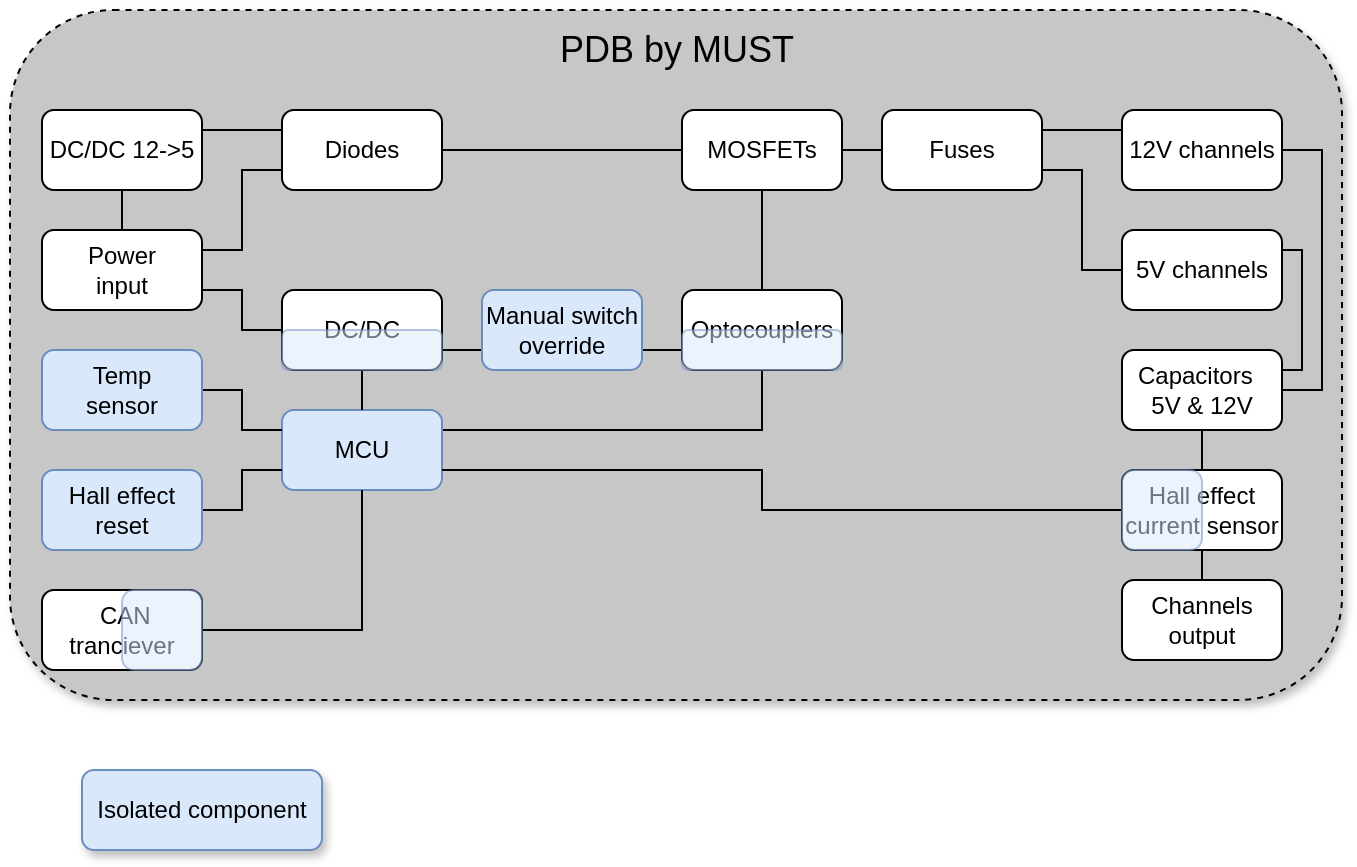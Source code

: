 <mxfile version="13.10.2" type="github">
  <diagram id="mOb9kf1dEFKgJrMuP9Ut" name="Page-1">
    <mxGraphModel dx="1422" dy="831" grid="1" gridSize="10" guides="1" tooltips="1" connect="1" arrows="1" fold="1" page="1" pageScale="1" pageWidth="827" pageHeight="1169" math="0" shadow="0">
      <root>
        <mxCell id="0" />
        <mxCell id="1" parent="0" />
        <mxCell id="WhEAyp4Lanr-WaNayqxS-29" value="" style="rounded=1;whiteSpace=wrap;html=1;dashed=1;fillColor=#C7C7C7;shadow=1;" parent="1" vertex="1">
          <mxGeometry x="44" y="260" width="666" height="345" as="geometry" />
        </mxCell>
        <mxCell id="WhEAyp4Lanr-WaNayqxS-4" style="edgeStyle=orthogonalEdgeStyle;rounded=0;orthogonalLoop=1;jettySize=auto;html=1;exitX=1;exitY=0.25;exitDx=0;exitDy=0;entryX=0.5;entryY=1;entryDx=0;entryDy=0;endArrow=none;endFill=0;" parent="1" source="M4zJr3y5VQ9-pN1_80o7-2" target="jy2dtfiHnZVBwJ6IzQmm-30" edge="1">
          <mxGeometry relative="1" as="geometry" />
        </mxCell>
        <mxCell id="M4zJr3y5VQ9-pN1_80o7-2" value="&lt;div&gt;MCU&lt;/div&gt;" style="rounded=1;whiteSpace=wrap;html=1;fillColor=#dae8fc;strokeColor=#6c8ebf;" parent="1" vertex="1">
          <mxGeometry x="180" y="460" width="80" height="40" as="geometry" />
        </mxCell>
        <mxCell id="WhEAyp4Lanr-WaNayqxS-51" style="edgeStyle=orthogonalEdgeStyle;rounded=0;orthogonalLoop=1;jettySize=auto;html=1;exitX=1;exitY=0.25;exitDx=0;exitDy=0;entryX=0;entryY=0.25;entryDx=0;entryDy=0;endArrow=none;endFill=0;" parent="1" source="M4zJr3y5VQ9-pN1_80o7-3" target="M4zJr3y5VQ9-pN1_80o7-14" edge="1">
          <mxGeometry relative="1" as="geometry" />
        </mxCell>
        <mxCell id="WhEAyp4Lanr-WaNayqxS-52" style="edgeStyle=orthogonalEdgeStyle;rounded=0;orthogonalLoop=1;jettySize=auto;html=1;exitX=1;exitY=0.75;exitDx=0;exitDy=0;entryX=0;entryY=0.5;entryDx=0;entryDy=0;endArrow=none;endFill=0;" parent="1" source="M4zJr3y5VQ9-pN1_80o7-3" target="M4zJr3y5VQ9-pN1_80o7-15" edge="1">
          <mxGeometry relative="1" as="geometry" />
        </mxCell>
        <mxCell id="M4zJr3y5VQ9-pN1_80o7-3" value="Fuses" style="rounded=1;whiteSpace=wrap;html=1;" parent="1" vertex="1">
          <mxGeometry x="480" y="310" width="80" height="40" as="geometry" />
        </mxCell>
        <mxCell id="WhEAyp4Lanr-WaNayqxS-26" style="edgeStyle=orthogonalEdgeStyle;rounded=0;orthogonalLoop=1;jettySize=auto;html=1;exitX=0;exitY=0.5;exitDx=0;exitDy=0;entryX=1;entryY=0.75;entryDx=0;entryDy=0;endArrow=none;endFill=0;" parent="1" source="M4zJr3y5VQ9-pN1_80o7-4" target="M4zJr3y5VQ9-pN1_80o7-2" edge="1">
          <mxGeometry relative="1" as="geometry">
            <Array as="points">
              <mxPoint x="420" y="510" />
              <mxPoint x="420" y="490" />
            </Array>
          </mxGeometry>
        </mxCell>
        <mxCell id="-dSVKsSqL4IivNA1f1fU-2" style="edgeStyle=orthogonalEdgeStyle;rounded=0;orthogonalLoop=1;jettySize=auto;html=1;exitX=0.5;exitY=1;exitDx=0;exitDy=0;endArrow=none;endFill=0;entryX=0.5;entryY=0;entryDx=0;entryDy=0;" parent="1" source="M4zJr3y5VQ9-pN1_80o7-4" target="WhEAyp4Lanr-WaNayqxS-17" edge="1">
          <mxGeometry relative="1" as="geometry">
            <mxPoint x="580" y="550" as="targetPoint" />
            <Array as="points">
              <mxPoint x="640" y="540" />
              <mxPoint x="640" y="540" />
            </Array>
          </mxGeometry>
        </mxCell>
        <mxCell id="M4zJr3y5VQ9-pN1_80o7-4" value="&lt;div&gt;Hall effect&lt;/div&gt;&lt;div&gt;current sensor&lt;/div&gt;" style="rounded=1;whiteSpace=wrap;html=1;" parent="1" vertex="1">
          <mxGeometry x="600" y="490" width="80" height="40" as="geometry" />
        </mxCell>
        <mxCell id="WhEAyp4Lanr-WaNayqxS-49" style="edgeStyle=orthogonalEdgeStyle;rounded=0;orthogonalLoop=1;jettySize=auto;html=1;exitX=1;exitY=0.25;exitDx=0;exitDy=0;entryX=0;entryY=0.25;entryDx=0;entryDy=0;endArrow=none;endFill=0;" parent="1" source="M4zJr3y5VQ9-pN1_80o7-6" target="M4zJr3y5VQ9-pN1_80o7-7" edge="1">
          <mxGeometry relative="1" as="geometry" />
        </mxCell>
        <mxCell id="M4zJr3y5VQ9-pN1_80o7-6" value="DC/DC 12-&amp;gt;5" style="rounded=1;whiteSpace=wrap;html=1;" parent="1" vertex="1">
          <mxGeometry x="60" y="310" width="80" height="40" as="geometry" />
        </mxCell>
        <mxCell id="WhEAyp4Lanr-WaNayqxS-54" style="edgeStyle=orthogonalEdgeStyle;rounded=0;orthogonalLoop=1;jettySize=auto;html=1;exitX=1;exitY=0.5;exitDx=0;exitDy=0;entryX=0;entryY=0.5;entryDx=0;entryDy=0;endArrow=none;endFill=0;" parent="1" source="M4zJr3y5VQ9-pN1_80o7-7" target="WhEAyp4Lanr-WaNayqxS-46" edge="1">
          <mxGeometry relative="1" as="geometry" />
        </mxCell>
        <mxCell id="M4zJr3y5VQ9-pN1_80o7-7" value="Diodes" style="rounded=1;whiteSpace=wrap;html=1;" parent="1" vertex="1">
          <mxGeometry x="180" y="310" width="80" height="40" as="geometry" />
        </mxCell>
        <mxCell id="WhEAyp4Lanr-WaNayqxS-53" style="edgeStyle=orthogonalEdgeStyle;rounded=0;orthogonalLoop=1;jettySize=auto;html=1;exitX=0.5;exitY=0;exitDx=0;exitDy=0;entryX=0.5;entryY=1;entryDx=0;entryDy=0;endArrow=none;endFill=0;" parent="1" source="M4zJr3y5VQ9-pN1_80o7-9" target="WhEAyp4Lanr-WaNayqxS-46" edge="1">
          <mxGeometry relative="1" as="geometry" />
        </mxCell>
        <mxCell id="M4zJr3y5VQ9-pN1_80o7-9" value="Optocouplers" style="rounded=1;whiteSpace=wrap;html=1;" parent="1" vertex="1">
          <mxGeometry x="380" y="400" width="80" height="40" as="geometry" />
        </mxCell>
        <mxCell id="WhEAyp4Lanr-WaNayqxS-27" style="edgeStyle=orthogonalEdgeStyle;rounded=0;orthogonalLoop=1;jettySize=auto;html=1;exitX=1;exitY=0.5;exitDx=0;exitDy=0;entryX=0;entryY=0.25;entryDx=0;entryDy=0;endArrow=none;endFill=0;" parent="1" source="M4zJr3y5VQ9-pN1_80o7-10" target="M4zJr3y5VQ9-pN1_80o7-2" edge="1">
          <mxGeometry relative="1" as="geometry" />
        </mxCell>
        <mxCell id="M4zJr3y5VQ9-pN1_80o7-10" value="&lt;div&gt;Temp&lt;/div&gt;&lt;div&gt;sensor&lt;br&gt;&lt;/div&gt;" style="rounded=1;whiteSpace=wrap;html=1;fillColor=#dae8fc;strokeColor=#6c8ebf;" parent="1" vertex="1">
          <mxGeometry x="60" y="430" width="80" height="40" as="geometry" />
        </mxCell>
        <mxCell id="WhEAyp4Lanr-WaNayqxS-3" style="edgeStyle=orthogonalEdgeStyle;rounded=0;orthogonalLoop=1;jettySize=auto;html=1;exitX=0.5;exitY=1;exitDx=0;exitDy=0;entryX=0.5;entryY=0;entryDx=0;entryDy=0;endArrow=none;endFill=0;" parent="1" source="M4zJr3y5VQ9-pN1_80o7-11" target="M4zJr3y5VQ9-pN1_80o7-2" edge="1">
          <mxGeometry relative="1" as="geometry" />
        </mxCell>
        <mxCell id="WhEAyp4Lanr-WaNayqxS-14" style="edgeStyle=orthogonalEdgeStyle;rounded=0;orthogonalLoop=1;jettySize=auto;html=1;exitX=1;exitY=0.5;exitDx=0;exitDy=0;entryX=0;entryY=0.5;entryDx=0;entryDy=0;endArrow=none;endFill=0;" parent="1" source="M4zJr3y5VQ9-pN1_80o7-11" target="WhEAyp4Lanr-WaNayqxS-13" edge="1">
          <mxGeometry relative="1" as="geometry">
            <Array as="points">
              <mxPoint x="260" y="430" />
              <mxPoint x="280" y="430" />
            </Array>
          </mxGeometry>
        </mxCell>
        <mxCell id="M4zJr3y5VQ9-pN1_80o7-11" value="&lt;div&gt;DC/DC&lt;br&gt;&lt;/div&gt;" style="rounded=1;whiteSpace=wrap;html=1;" parent="1" vertex="1">
          <mxGeometry x="180" y="400" width="80" height="40" as="geometry" />
        </mxCell>
        <mxCell id="WhEAyp4Lanr-WaNayqxS-2" style="edgeStyle=orthogonalEdgeStyle;rounded=0;orthogonalLoop=1;jettySize=auto;html=1;exitX=1;exitY=0.75;exitDx=0;exitDy=0;entryX=0;entryY=0.5;entryDx=0;entryDy=0;endArrow=none;endFill=0;" parent="1" source="M4zJr3y5VQ9-pN1_80o7-12" target="M4zJr3y5VQ9-pN1_80o7-11" edge="1">
          <mxGeometry relative="1" as="geometry" />
        </mxCell>
        <mxCell id="WhEAyp4Lanr-WaNayqxS-48" style="edgeStyle=orthogonalEdgeStyle;rounded=0;orthogonalLoop=1;jettySize=auto;html=1;exitX=0.5;exitY=0;exitDx=0;exitDy=0;entryX=0.5;entryY=1;entryDx=0;entryDy=0;endArrow=none;endFill=0;" parent="1" source="M4zJr3y5VQ9-pN1_80o7-12" target="M4zJr3y5VQ9-pN1_80o7-6" edge="1">
          <mxGeometry relative="1" as="geometry" />
        </mxCell>
        <mxCell id="WhEAyp4Lanr-WaNayqxS-50" style="edgeStyle=orthogonalEdgeStyle;rounded=0;orthogonalLoop=1;jettySize=auto;html=1;exitX=1;exitY=0.25;exitDx=0;exitDy=0;entryX=0;entryY=0.75;entryDx=0;entryDy=0;endArrow=none;endFill=0;" parent="1" source="M4zJr3y5VQ9-pN1_80o7-12" target="M4zJr3y5VQ9-pN1_80o7-7" edge="1">
          <mxGeometry relative="1" as="geometry" />
        </mxCell>
        <mxCell id="M4zJr3y5VQ9-pN1_80o7-12" value="&lt;div&gt;Power&lt;/div&gt;&lt;div&gt;input&lt;br&gt;&lt;/div&gt;" style="rounded=1;whiteSpace=wrap;html=1;" parent="1" vertex="1">
          <mxGeometry x="60" y="370" width="80" height="40" as="geometry" />
        </mxCell>
        <mxCell id="WhEAyp4Lanr-WaNayqxS-39" style="edgeStyle=orthogonalEdgeStyle;rounded=0;orthogonalLoop=1;jettySize=auto;html=1;exitX=1;exitY=0.5;exitDx=0;exitDy=0;entryX=1;entryY=0.5;entryDx=0;entryDy=0;endArrow=none;endFill=0;" parent="1" source="M4zJr3y5VQ9-pN1_80o7-14" target="WhEAyp4Lanr-WaNayqxS-24" edge="1">
          <mxGeometry relative="1" as="geometry" />
        </mxCell>
        <mxCell id="M4zJr3y5VQ9-pN1_80o7-14" value="12V channels" style="rounded=1;whiteSpace=wrap;html=1;" parent="1" vertex="1">
          <mxGeometry x="600" y="310" width="80" height="40" as="geometry" />
        </mxCell>
        <mxCell id="WhEAyp4Lanr-WaNayqxS-38" style="edgeStyle=orthogonalEdgeStyle;rounded=0;orthogonalLoop=1;jettySize=auto;html=1;exitX=1;exitY=0.5;exitDx=0;exitDy=0;entryX=1;entryY=0.25;entryDx=0;entryDy=0;endArrow=none;endFill=0;" parent="1" source="M4zJr3y5VQ9-pN1_80o7-15" target="WhEAyp4Lanr-WaNayqxS-24" edge="1">
          <mxGeometry relative="1" as="geometry">
            <Array as="points">
              <mxPoint x="680" y="380" />
              <mxPoint x="690" y="380" />
              <mxPoint x="690" y="440" />
            </Array>
          </mxGeometry>
        </mxCell>
        <mxCell id="M4zJr3y5VQ9-pN1_80o7-15" value="5V channels" style="rounded=1;whiteSpace=wrap;html=1;" parent="1" vertex="1">
          <mxGeometry x="600" y="370" width="80" height="40" as="geometry" />
        </mxCell>
        <mxCell id="WhEAyp4Lanr-WaNayqxS-15" style="edgeStyle=orthogonalEdgeStyle;rounded=0;orthogonalLoop=1;jettySize=auto;html=1;exitX=1;exitY=0.75;exitDx=0;exitDy=0;entryX=0;entryY=0.5;entryDx=0;entryDy=0;endArrow=none;endFill=0;" parent="1" source="WhEAyp4Lanr-WaNayqxS-13" target="jy2dtfiHnZVBwJ6IzQmm-30" edge="1">
          <mxGeometry relative="1" as="geometry">
            <Array as="points">
              <mxPoint x="370" y="430" />
              <mxPoint x="370" y="430" />
            </Array>
          </mxGeometry>
        </mxCell>
        <mxCell id="WhEAyp4Lanr-WaNayqxS-13" value="&lt;div&gt;Manual switch override&lt;/div&gt;" style="rounded=1;whiteSpace=wrap;html=1;fillColor=#dae8fc;strokeColor=#6c8ebf;" parent="1" vertex="1">
          <mxGeometry x="280" y="400" width="80" height="40" as="geometry" />
        </mxCell>
        <mxCell id="WhEAyp4Lanr-WaNayqxS-17" value="&lt;div&gt;Channels&lt;/div&gt;&lt;div&gt;output&lt;/div&gt;" style="rounded=1;whiteSpace=wrap;html=1;" parent="1" vertex="1">
          <mxGeometry x="600" y="545" width="80" height="40" as="geometry" />
        </mxCell>
        <mxCell id="WhEAyp4Lanr-WaNayqxS-28" style="edgeStyle=orthogonalEdgeStyle;rounded=0;orthogonalLoop=1;jettySize=auto;html=1;exitX=1;exitY=0.5;exitDx=0;exitDy=0;entryX=0.5;entryY=1;entryDx=0;entryDy=0;endArrow=none;endFill=0;" parent="1" source="WhEAyp4Lanr-WaNayqxS-22" target="M4zJr3y5VQ9-pN1_80o7-2" edge="1">
          <mxGeometry relative="1" as="geometry" />
        </mxCell>
        <mxCell id="WhEAyp4Lanr-WaNayqxS-22" value="&lt;div&gt;&amp;nbsp;CAN tranciever&lt;br&gt;&lt;/div&gt;" style="rounded=1;whiteSpace=wrap;html=1;" parent="1" vertex="1">
          <mxGeometry x="60" y="550" width="80" height="40" as="geometry" />
        </mxCell>
        <mxCell id="-dSVKsSqL4IivNA1f1fU-1" style="edgeStyle=orthogonalEdgeStyle;rounded=0;orthogonalLoop=1;jettySize=auto;html=1;exitX=0.5;exitY=1;exitDx=0;exitDy=0;entryX=0.5;entryY=0;entryDx=0;entryDy=0;endArrow=none;endFill=0;" parent="1" source="WhEAyp4Lanr-WaNayqxS-24" target="M4zJr3y5VQ9-pN1_80o7-4" edge="1">
          <mxGeometry relative="1" as="geometry" />
        </mxCell>
        <mxCell id="WhEAyp4Lanr-WaNayqxS-24" value="&lt;div&gt;Capacitors&amp;nbsp;&amp;nbsp; 5V &amp;amp; 12V&lt;br&gt;&lt;/div&gt;" style="rounded=1;whiteSpace=wrap;html=1;" parent="1" vertex="1">
          <mxGeometry x="600" y="430" width="80" height="40" as="geometry" />
        </mxCell>
        <mxCell id="WhEAyp4Lanr-WaNayqxS-30" value="&lt;font style=&quot;font-size: 18px&quot;&gt;PDB by MUST&lt;/font&gt;" style="text;html=1;align=center;verticalAlign=middle;resizable=0;points=[];autosize=1;" parent="1" vertex="1">
          <mxGeometry x="312" y="270" width="130" height="20" as="geometry" />
        </mxCell>
        <mxCell id="WhEAyp4Lanr-WaNayqxS-32" style="edgeStyle=orthogonalEdgeStyle;rounded=0;orthogonalLoop=1;jettySize=auto;html=1;exitX=1;exitY=0.5;exitDx=0;exitDy=0;entryX=0;entryY=0.75;entryDx=0;entryDy=0;endArrow=none;endFill=0;" parent="1" source="WhEAyp4Lanr-WaNayqxS-31" target="M4zJr3y5VQ9-pN1_80o7-2" edge="1">
          <mxGeometry relative="1" as="geometry" />
        </mxCell>
        <mxCell id="WhEAyp4Lanr-WaNayqxS-31" value="Hall effect reset" style="rounded=1;whiteSpace=wrap;html=1;fillColor=#dae8fc;strokeColor=#6c8ebf;" parent="1" vertex="1">
          <mxGeometry x="60" y="490" width="80" height="40" as="geometry" />
        </mxCell>
        <mxCell id="WhEAyp4Lanr-WaNayqxS-55" style="edgeStyle=orthogonalEdgeStyle;rounded=0;orthogonalLoop=1;jettySize=auto;html=1;exitX=1;exitY=0.5;exitDx=0;exitDy=0;entryX=0;entryY=0.5;entryDx=0;entryDy=0;endArrow=none;endFill=0;" parent="1" source="WhEAyp4Lanr-WaNayqxS-46" target="M4zJr3y5VQ9-pN1_80o7-3" edge="1">
          <mxGeometry relative="1" as="geometry" />
        </mxCell>
        <mxCell id="WhEAyp4Lanr-WaNayqxS-46" value="MOSFETs" style="rounded=1;whiteSpace=wrap;html=1;" parent="1" vertex="1">
          <mxGeometry x="380" y="310" width="80" height="40" as="geometry" />
        </mxCell>
        <mxCell id="jy2dtfiHnZVBwJ6IzQmm-29" value="" style="rounded=1;whiteSpace=wrap;html=1;fillColor=#dae8fc;strokeColor=#6c8ebf;opacity=50;" vertex="1" parent="1">
          <mxGeometry x="100" y="550" width="40" height="40" as="geometry" />
        </mxCell>
        <mxCell id="jy2dtfiHnZVBwJ6IzQmm-30" value="" style="rounded=1;whiteSpace=wrap;html=1;fillColor=#dae8fc;strokeColor=#6c8ebf;glass=0;shadow=0;opacity=50;" vertex="1" parent="1">
          <mxGeometry x="380" y="420" width="80" height="20" as="geometry" />
        </mxCell>
        <mxCell id="jy2dtfiHnZVBwJ6IzQmm-31" value="" style="rounded=1;whiteSpace=wrap;html=1;fillColor=#dae8fc;strokeColor=#6c8ebf;opacity=50;" vertex="1" parent="1">
          <mxGeometry x="600" y="490" width="40" height="40" as="geometry" />
        </mxCell>
        <mxCell id="jy2dtfiHnZVBwJ6IzQmm-32" value="" style="rounded=1;whiteSpace=wrap;html=1;fillColor=#dae8fc;strokeColor=#6c8ebf;glass=0;shadow=0;opacity=50;" vertex="1" parent="1">
          <mxGeometry x="180" y="420" width="80" height="20" as="geometry" />
        </mxCell>
        <mxCell id="jy2dtfiHnZVBwJ6IzQmm-33" value="Isolated component" style="rounded=1;whiteSpace=wrap;html=1;shadow=1;glass=0;fillColor=#dae8fc;strokeColor=#6c8ebf;" vertex="1" parent="1">
          <mxGeometry x="80" y="640" width="120" height="40" as="geometry" />
        </mxCell>
      </root>
    </mxGraphModel>
  </diagram>
</mxfile>
